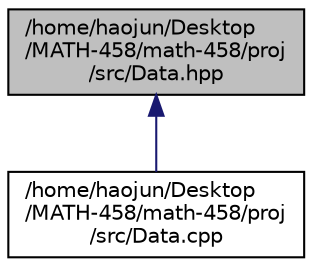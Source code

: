 digraph "/home/haojun/Desktop/MATH-458/math-458/proj/src/Data.hpp"
{
  edge [fontname="Helvetica",fontsize="10",labelfontname="Helvetica",labelfontsize="10"];
  node [fontname="Helvetica",fontsize="10",shape=record];
  Node4 [label="/home/haojun/Desktop\l/MATH-458/math-458/proj\l/src/Data.hpp",height=0.2,width=0.4,color="black", fillcolor="grey75", style="filled", fontcolor="black"];
  Node4 -> Node5 [dir="back",color="midnightblue",fontsize="10",style="solid",fontname="Helvetica"];
  Node5 [label="/home/haojun/Desktop\l/MATH-458/math-458/proj\l/src/Data.cpp",height=0.2,width=0.4,color="black", fillcolor="white", style="filled",URL="$_data_8cpp.html"];
}
